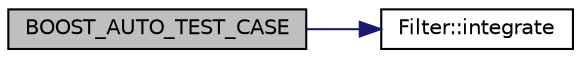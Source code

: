digraph "BOOST_AUTO_TEST_CASE"
{
  edge [fontname="Helvetica",fontsize="10",labelfontname="Helvetica",labelfontsize="10"];
  node [fontname="Helvetica",fontsize="10",shape=record];
  rankdir="LR";
  Node6 [label="BOOST_AUTO_TEST_CASE",height=0.2,width=0.4,color="black", fillcolor="grey75", style="filled", fontcolor="black"];
  Node6 -> Node7 [color="midnightblue",fontsize="10",style="solid"];
  Node7 [label="Filter::integrate",height=0.2,width=0.4,color="black", fillcolor="white", style="filled",URL="$classFilter.html#a7cf738197eb1c4db4da770bb3caba0cc",tooltip="Integrates the input value with the trapezoidal method. "];
}
